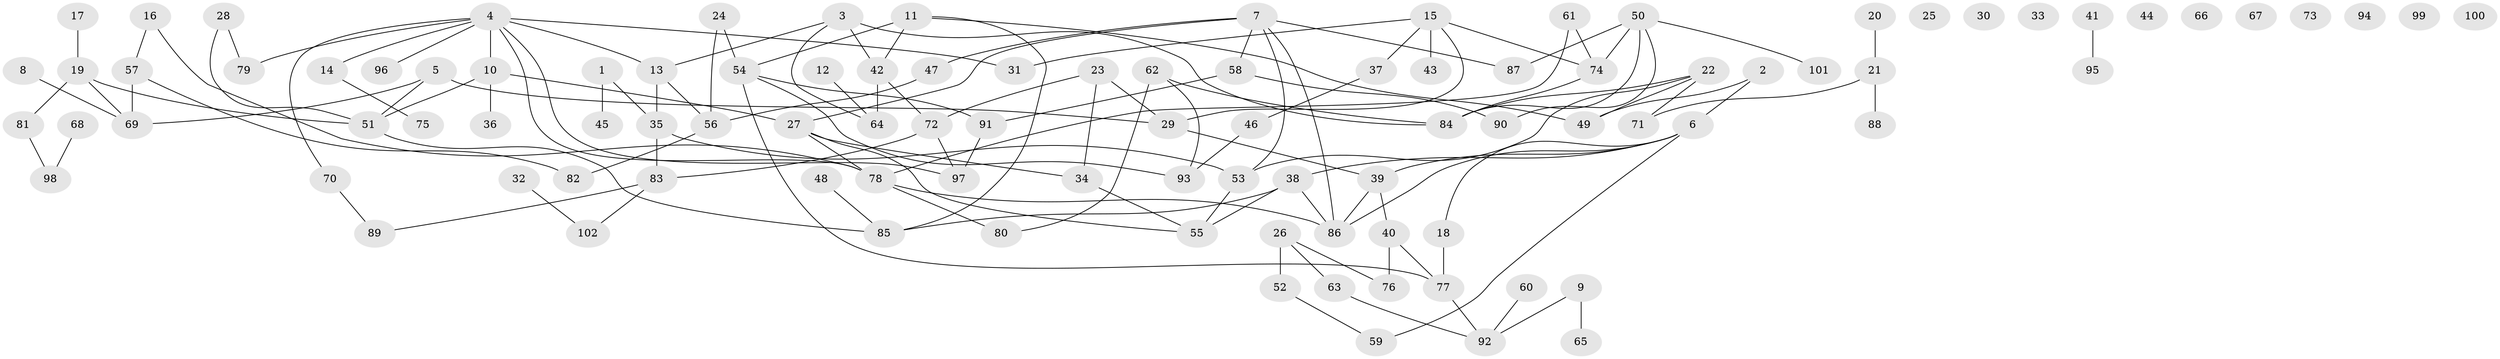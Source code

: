 // Generated by graph-tools (version 1.1) at 2025/33/03/09/25 02:33:37]
// undirected, 102 vertices, 131 edges
graph export_dot {
graph [start="1"]
  node [color=gray90,style=filled];
  1;
  2;
  3;
  4;
  5;
  6;
  7;
  8;
  9;
  10;
  11;
  12;
  13;
  14;
  15;
  16;
  17;
  18;
  19;
  20;
  21;
  22;
  23;
  24;
  25;
  26;
  27;
  28;
  29;
  30;
  31;
  32;
  33;
  34;
  35;
  36;
  37;
  38;
  39;
  40;
  41;
  42;
  43;
  44;
  45;
  46;
  47;
  48;
  49;
  50;
  51;
  52;
  53;
  54;
  55;
  56;
  57;
  58;
  59;
  60;
  61;
  62;
  63;
  64;
  65;
  66;
  67;
  68;
  69;
  70;
  71;
  72;
  73;
  74;
  75;
  76;
  77;
  78;
  79;
  80;
  81;
  82;
  83;
  84;
  85;
  86;
  87;
  88;
  89;
  90;
  91;
  92;
  93;
  94;
  95;
  96;
  97;
  98;
  99;
  100;
  101;
  102;
  1 -- 35;
  1 -- 45;
  2 -- 6;
  2 -- 49;
  3 -- 13;
  3 -- 42;
  3 -- 64;
  3 -- 84;
  4 -- 10;
  4 -- 13;
  4 -- 14;
  4 -- 31;
  4 -- 70;
  4 -- 78;
  4 -- 79;
  4 -- 96;
  4 -- 97;
  5 -- 29;
  5 -- 51;
  5 -- 69;
  6 -- 18;
  6 -- 38;
  6 -- 39;
  6 -- 59;
  6 -- 86;
  7 -- 27;
  7 -- 47;
  7 -- 53;
  7 -- 58;
  7 -- 86;
  7 -- 87;
  8 -- 69;
  9 -- 65;
  9 -- 92;
  10 -- 27;
  10 -- 36;
  10 -- 51;
  11 -- 42;
  11 -- 49;
  11 -- 54;
  11 -- 85;
  12 -- 64;
  13 -- 35;
  13 -- 56;
  14 -- 75;
  15 -- 29;
  15 -- 31;
  15 -- 37;
  15 -- 43;
  15 -- 74;
  16 -- 57;
  16 -- 78;
  17 -- 19;
  18 -- 77;
  19 -- 51;
  19 -- 69;
  19 -- 81;
  20 -- 21;
  21 -- 71;
  21 -- 88;
  22 -- 49;
  22 -- 53;
  22 -- 71;
  22 -- 84;
  23 -- 29;
  23 -- 34;
  23 -- 72;
  24 -- 54;
  24 -- 56;
  26 -- 52;
  26 -- 63;
  26 -- 76;
  27 -- 34;
  27 -- 55;
  27 -- 78;
  28 -- 51;
  28 -- 79;
  29 -- 39;
  32 -- 102;
  34 -- 55;
  35 -- 53;
  35 -- 83;
  37 -- 46;
  38 -- 55;
  38 -- 85;
  38 -- 86;
  39 -- 40;
  39 -- 86;
  40 -- 76;
  40 -- 77;
  41 -- 95;
  42 -- 64;
  42 -- 72;
  46 -- 93;
  47 -- 56;
  48 -- 85;
  50 -- 74;
  50 -- 84;
  50 -- 87;
  50 -- 90;
  50 -- 101;
  51 -- 85;
  52 -- 59;
  53 -- 55;
  54 -- 77;
  54 -- 91;
  54 -- 93;
  56 -- 82;
  57 -- 69;
  57 -- 82;
  58 -- 90;
  58 -- 91;
  60 -- 92;
  61 -- 74;
  61 -- 78;
  62 -- 80;
  62 -- 84;
  62 -- 93;
  63 -- 92;
  68 -- 98;
  70 -- 89;
  72 -- 83;
  72 -- 97;
  74 -- 84;
  77 -- 92;
  78 -- 80;
  78 -- 86;
  81 -- 98;
  83 -- 89;
  83 -- 102;
  91 -- 97;
}
